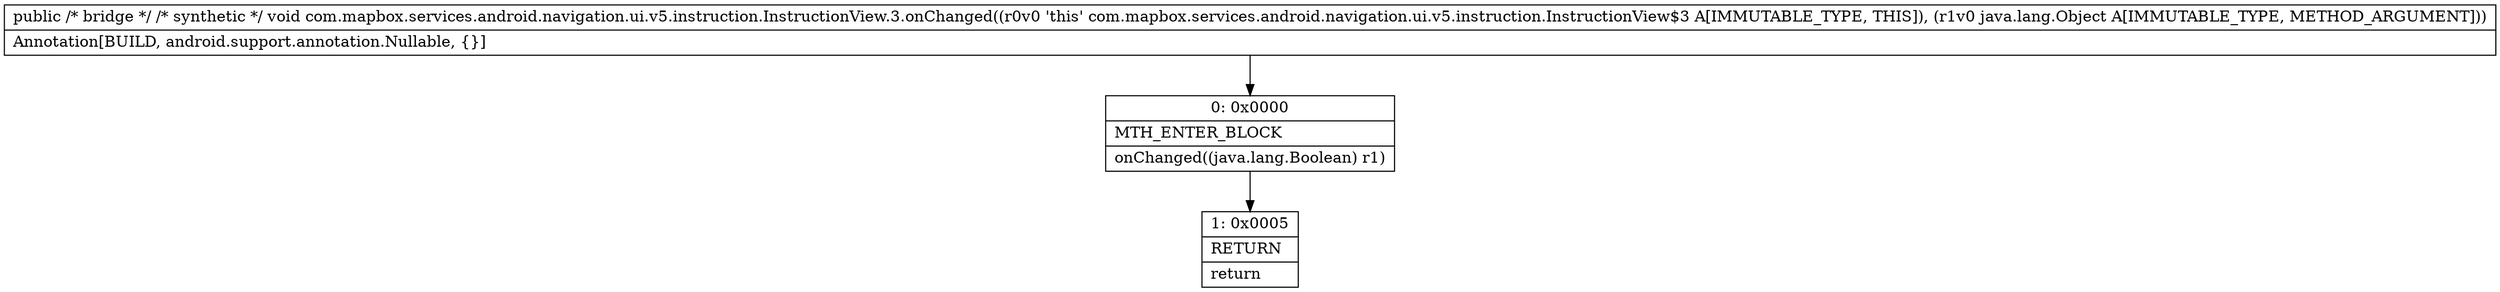 digraph "CFG forcom.mapbox.services.android.navigation.ui.v5.instruction.InstructionView.3.onChanged(Ljava\/lang\/Object;)V" {
Node_0 [shape=record,label="{0\:\ 0x0000|MTH_ENTER_BLOCK\l|onChanged((java.lang.Boolean) r1)\l}"];
Node_1 [shape=record,label="{1\:\ 0x0005|RETURN\l|return\l}"];
MethodNode[shape=record,label="{public \/* bridge *\/ \/* synthetic *\/ void com.mapbox.services.android.navigation.ui.v5.instruction.InstructionView.3.onChanged((r0v0 'this' com.mapbox.services.android.navigation.ui.v5.instruction.InstructionView$3 A[IMMUTABLE_TYPE, THIS]), (r1v0 java.lang.Object A[IMMUTABLE_TYPE, METHOD_ARGUMENT]))  | Annotation[BUILD, android.support.annotation.Nullable, \{\}]\l}"];
MethodNode -> Node_0;
Node_0 -> Node_1;
}

